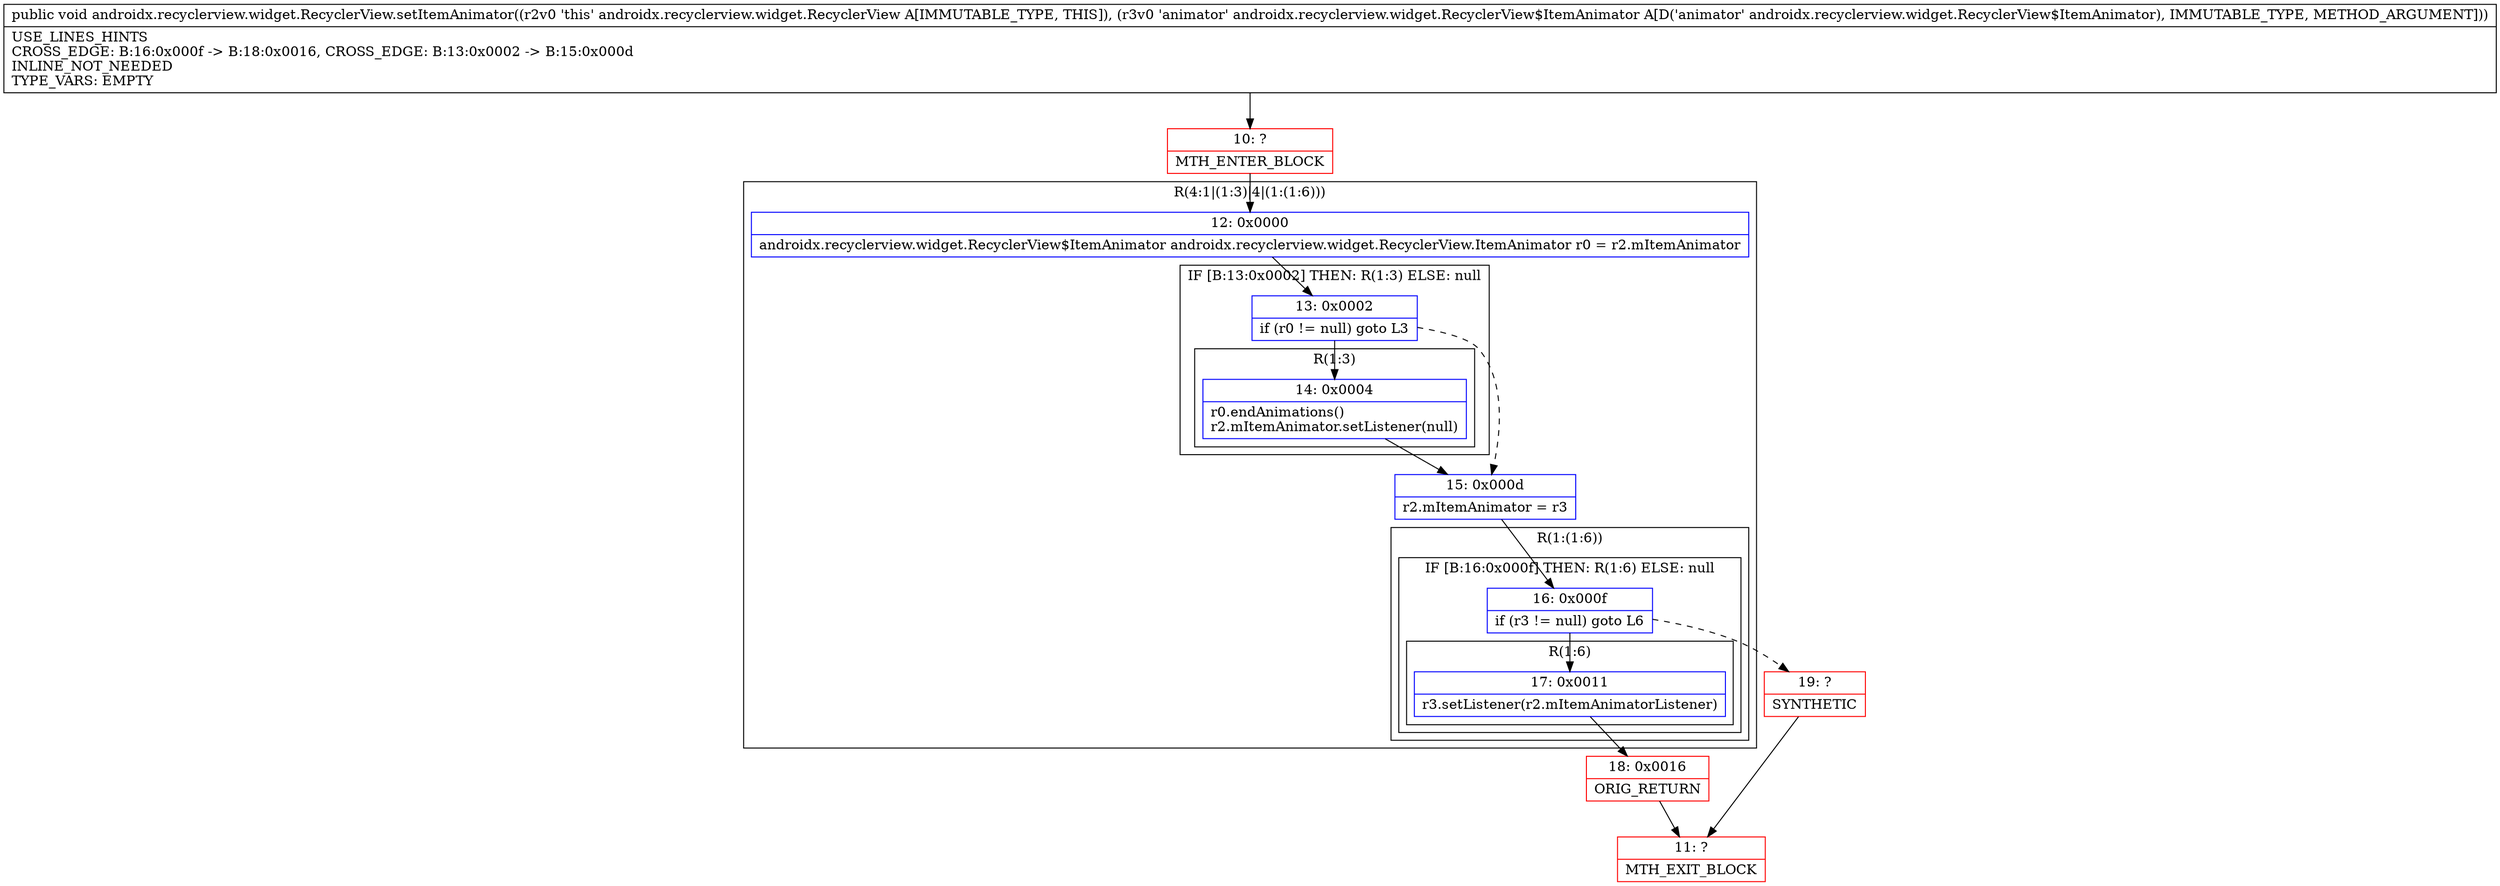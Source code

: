 digraph "CFG forandroidx.recyclerview.widget.RecyclerView.setItemAnimator(Landroidx\/recyclerview\/widget\/RecyclerView$ItemAnimator;)V" {
subgraph cluster_Region_1139222340 {
label = "R(4:1|(1:3)|4|(1:(1:6)))";
node [shape=record,color=blue];
Node_12 [shape=record,label="{12\:\ 0x0000|androidx.recyclerview.widget.RecyclerView$ItemAnimator androidx.recyclerview.widget.RecyclerView.ItemAnimator r0 = r2.mItemAnimator\l}"];
subgraph cluster_IfRegion_1698959116 {
label = "IF [B:13:0x0002] THEN: R(1:3) ELSE: null";
node [shape=record,color=blue];
Node_13 [shape=record,label="{13\:\ 0x0002|if (r0 != null) goto L3\l}"];
subgraph cluster_Region_1271103469 {
label = "R(1:3)";
node [shape=record,color=blue];
Node_14 [shape=record,label="{14\:\ 0x0004|r0.endAnimations()\lr2.mItemAnimator.setListener(null)\l}"];
}
}
Node_15 [shape=record,label="{15\:\ 0x000d|r2.mItemAnimator = r3\l}"];
subgraph cluster_Region_223723530 {
label = "R(1:(1:6))";
node [shape=record,color=blue];
subgraph cluster_IfRegion_884784786 {
label = "IF [B:16:0x000f] THEN: R(1:6) ELSE: null";
node [shape=record,color=blue];
Node_16 [shape=record,label="{16\:\ 0x000f|if (r3 != null) goto L6\l}"];
subgraph cluster_Region_62157961 {
label = "R(1:6)";
node [shape=record,color=blue];
Node_17 [shape=record,label="{17\:\ 0x0011|r3.setListener(r2.mItemAnimatorListener)\l}"];
}
}
}
}
Node_10 [shape=record,color=red,label="{10\:\ ?|MTH_ENTER_BLOCK\l}"];
Node_18 [shape=record,color=red,label="{18\:\ 0x0016|ORIG_RETURN\l}"];
Node_11 [shape=record,color=red,label="{11\:\ ?|MTH_EXIT_BLOCK\l}"];
Node_19 [shape=record,color=red,label="{19\:\ ?|SYNTHETIC\l}"];
MethodNode[shape=record,label="{public void androidx.recyclerview.widget.RecyclerView.setItemAnimator((r2v0 'this' androidx.recyclerview.widget.RecyclerView A[IMMUTABLE_TYPE, THIS]), (r3v0 'animator' androidx.recyclerview.widget.RecyclerView$ItemAnimator A[D('animator' androidx.recyclerview.widget.RecyclerView$ItemAnimator), IMMUTABLE_TYPE, METHOD_ARGUMENT]))  | USE_LINES_HINTS\lCROSS_EDGE: B:16:0x000f \-\> B:18:0x0016, CROSS_EDGE: B:13:0x0002 \-\> B:15:0x000d\lINLINE_NOT_NEEDED\lTYPE_VARS: EMPTY\l}"];
MethodNode -> Node_10;Node_12 -> Node_13;
Node_13 -> Node_14;
Node_13 -> Node_15[style=dashed];
Node_14 -> Node_15;
Node_15 -> Node_16;
Node_16 -> Node_17;
Node_16 -> Node_19[style=dashed];
Node_17 -> Node_18;
Node_10 -> Node_12;
Node_18 -> Node_11;
Node_19 -> Node_11;
}

